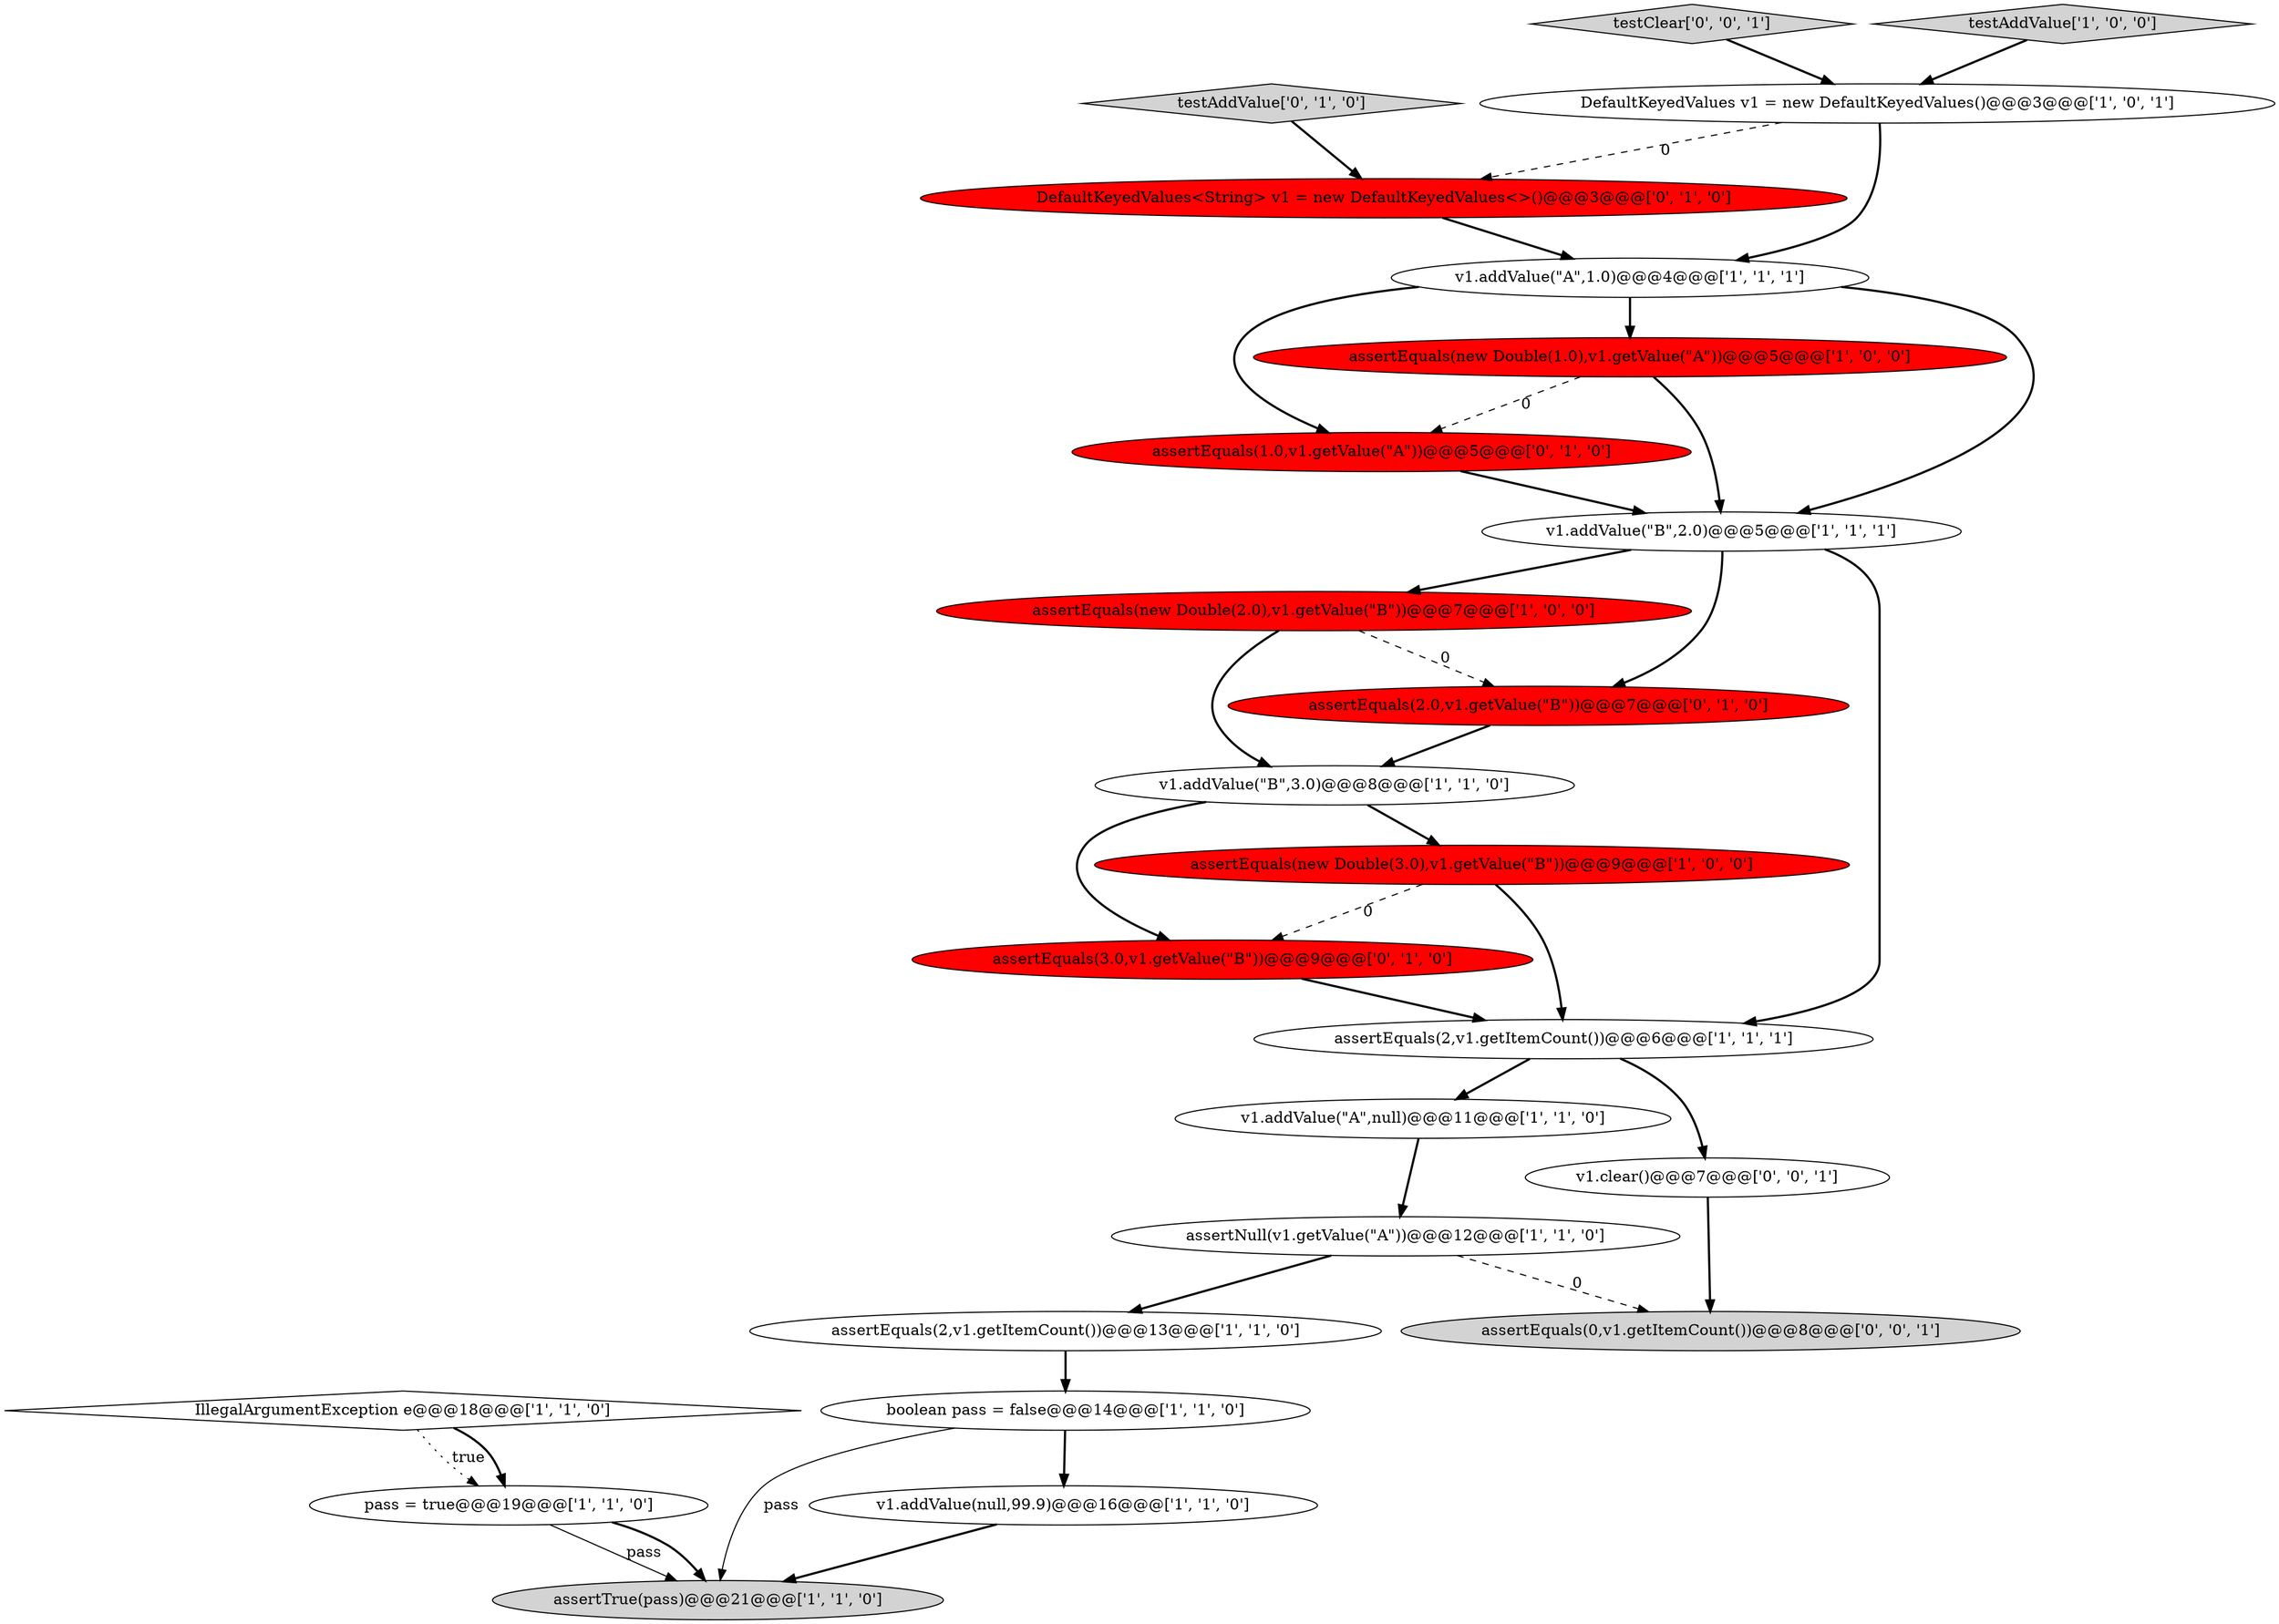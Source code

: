 digraph {
8 [style = filled, label = "v1.addValue(\"A\",null)@@@11@@@['1', '1', '0']", fillcolor = white, shape = ellipse image = "AAA0AAABBB1BBB"];
6 [style = filled, label = "v1.addValue(\"A\",1.0)@@@4@@@['1', '1', '1']", fillcolor = white, shape = ellipse image = "AAA0AAABBB1BBB"];
15 [style = filled, label = "assertEquals(new Double(2.0),v1.getValue(\"B\"))@@@7@@@['1', '0', '0']", fillcolor = red, shape = ellipse image = "AAA1AAABBB1BBB"];
5 [style = filled, label = "boolean pass = false@@@14@@@['1', '1', '0']", fillcolor = white, shape = ellipse image = "AAA0AAABBB1BBB"];
1 [style = filled, label = "DefaultKeyedValues v1 = new DefaultKeyedValues()@@@3@@@['1', '0', '1']", fillcolor = white, shape = ellipse image = "AAA0AAABBB1BBB"];
0 [style = filled, label = "assertEquals(2,v1.getItemCount())@@@13@@@['1', '1', '0']", fillcolor = white, shape = ellipse image = "AAA0AAABBB1BBB"];
13 [style = filled, label = "IllegalArgumentException e@@@18@@@['1', '1', '0']", fillcolor = white, shape = diamond image = "AAA0AAABBB1BBB"];
21 [style = filled, label = "DefaultKeyedValues<String> v1 = new DefaultKeyedValues<>()@@@3@@@['0', '1', '0']", fillcolor = red, shape = ellipse image = "AAA1AAABBB2BBB"];
2 [style = filled, label = "assertEquals(new Double(3.0),v1.getValue(\"B\"))@@@9@@@['1', '0', '0']", fillcolor = red, shape = ellipse image = "AAA1AAABBB1BBB"];
22 [style = filled, label = "assertEquals(0,v1.getItemCount())@@@8@@@['0', '0', '1']", fillcolor = lightgray, shape = ellipse image = "AAA0AAABBB3BBB"];
11 [style = filled, label = "assertTrue(pass)@@@21@@@['1', '1', '0']", fillcolor = lightgray, shape = ellipse image = "AAA0AAABBB1BBB"];
19 [style = filled, label = "assertEquals(1.0,v1.getValue(\"A\"))@@@5@@@['0', '1', '0']", fillcolor = red, shape = ellipse image = "AAA1AAABBB2BBB"];
18 [style = filled, label = "assertEquals(2.0,v1.getValue(\"B\"))@@@7@@@['0', '1', '0']", fillcolor = red, shape = ellipse image = "AAA1AAABBB2BBB"];
12 [style = filled, label = "assertEquals(new Double(1.0),v1.getValue(\"A\"))@@@5@@@['1', '0', '0']", fillcolor = red, shape = ellipse image = "AAA1AAABBB1BBB"];
23 [style = filled, label = "testClear['0', '0', '1']", fillcolor = lightgray, shape = diamond image = "AAA0AAABBB3BBB"];
20 [style = filled, label = "testAddValue['0', '1', '0']", fillcolor = lightgray, shape = diamond image = "AAA0AAABBB2BBB"];
7 [style = filled, label = "v1.addValue(\"B\",3.0)@@@8@@@['1', '1', '0']", fillcolor = white, shape = ellipse image = "AAA0AAABBB1BBB"];
14 [style = filled, label = "testAddValue['1', '0', '0']", fillcolor = lightgray, shape = diamond image = "AAA0AAABBB1BBB"];
16 [style = filled, label = "assertNull(v1.getValue(\"A\"))@@@12@@@['1', '1', '0']", fillcolor = white, shape = ellipse image = "AAA0AAABBB1BBB"];
3 [style = filled, label = "assertEquals(2,v1.getItemCount())@@@6@@@['1', '1', '1']", fillcolor = white, shape = ellipse image = "AAA0AAABBB1BBB"];
4 [style = filled, label = "pass = true@@@19@@@['1', '1', '0']", fillcolor = white, shape = ellipse image = "AAA0AAABBB1BBB"];
24 [style = filled, label = "v1.clear()@@@7@@@['0', '0', '1']", fillcolor = white, shape = ellipse image = "AAA0AAABBB3BBB"];
10 [style = filled, label = "v1.addValue(null,99.9)@@@16@@@['1', '1', '0']", fillcolor = white, shape = ellipse image = "AAA0AAABBB1BBB"];
17 [style = filled, label = "assertEquals(3.0,v1.getValue(\"B\"))@@@9@@@['0', '1', '0']", fillcolor = red, shape = ellipse image = "AAA1AAABBB2BBB"];
9 [style = filled, label = "v1.addValue(\"B\",2.0)@@@5@@@['1', '1', '1']", fillcolor = white, shape = ellipse image = "AAA0AAABBB1BBB"];
8->16 [style = bold, label=""];
5->10 [style = bold, label=""];
16->22 [style = dashed, label="0"];
16->0 [style = bold, label=""];
7->17 [style = bold, label=""];
15->7 [style = bold, label=""];
21->6 [style = bold, label=""];
3->24 [style = bold, label=""];
2->3 [style = bold, label=""];
15->18 [style = dashed, label="0"];
1->21 [style = dashed, label="0"];
6->19 [style = bold, label=""];
4->11 [style = solid, label="pass"];
12->9 [style = bold, label=""];
24->22 [style = bold, label=""];
2->17 [style = dashed, label="0"];
14->1 [style = bold, label=""];
5->11 [style = solid, label="pass"];
20->21 [style = bold, label=""];
1->6 [style = bold, label=""];
10->11 [style = bold, label=""];
9->18 [style = bold, label=""];
12->19 [style = dashed, label="0"];
19->9 [style = bold, label=""];
9->15 [style = bold, label=""];
7->2 [style = bold, label=""];
3->8 [style = bold, label=""];
17->3 [style = bold, label=""];
23->1 [style = bold, label=""];
9->3 [style = bold, label=""];
6->9 [style = bold, label=""];
18->7 [style = bold, label=""];
4->11 [style = bold, label=""];
13->4 [style = dotted, label="true"];
0->5 [style = bold, label=""];
13->4 [style = bold, label=""];
6->12 [style = bold, label=""];
}
